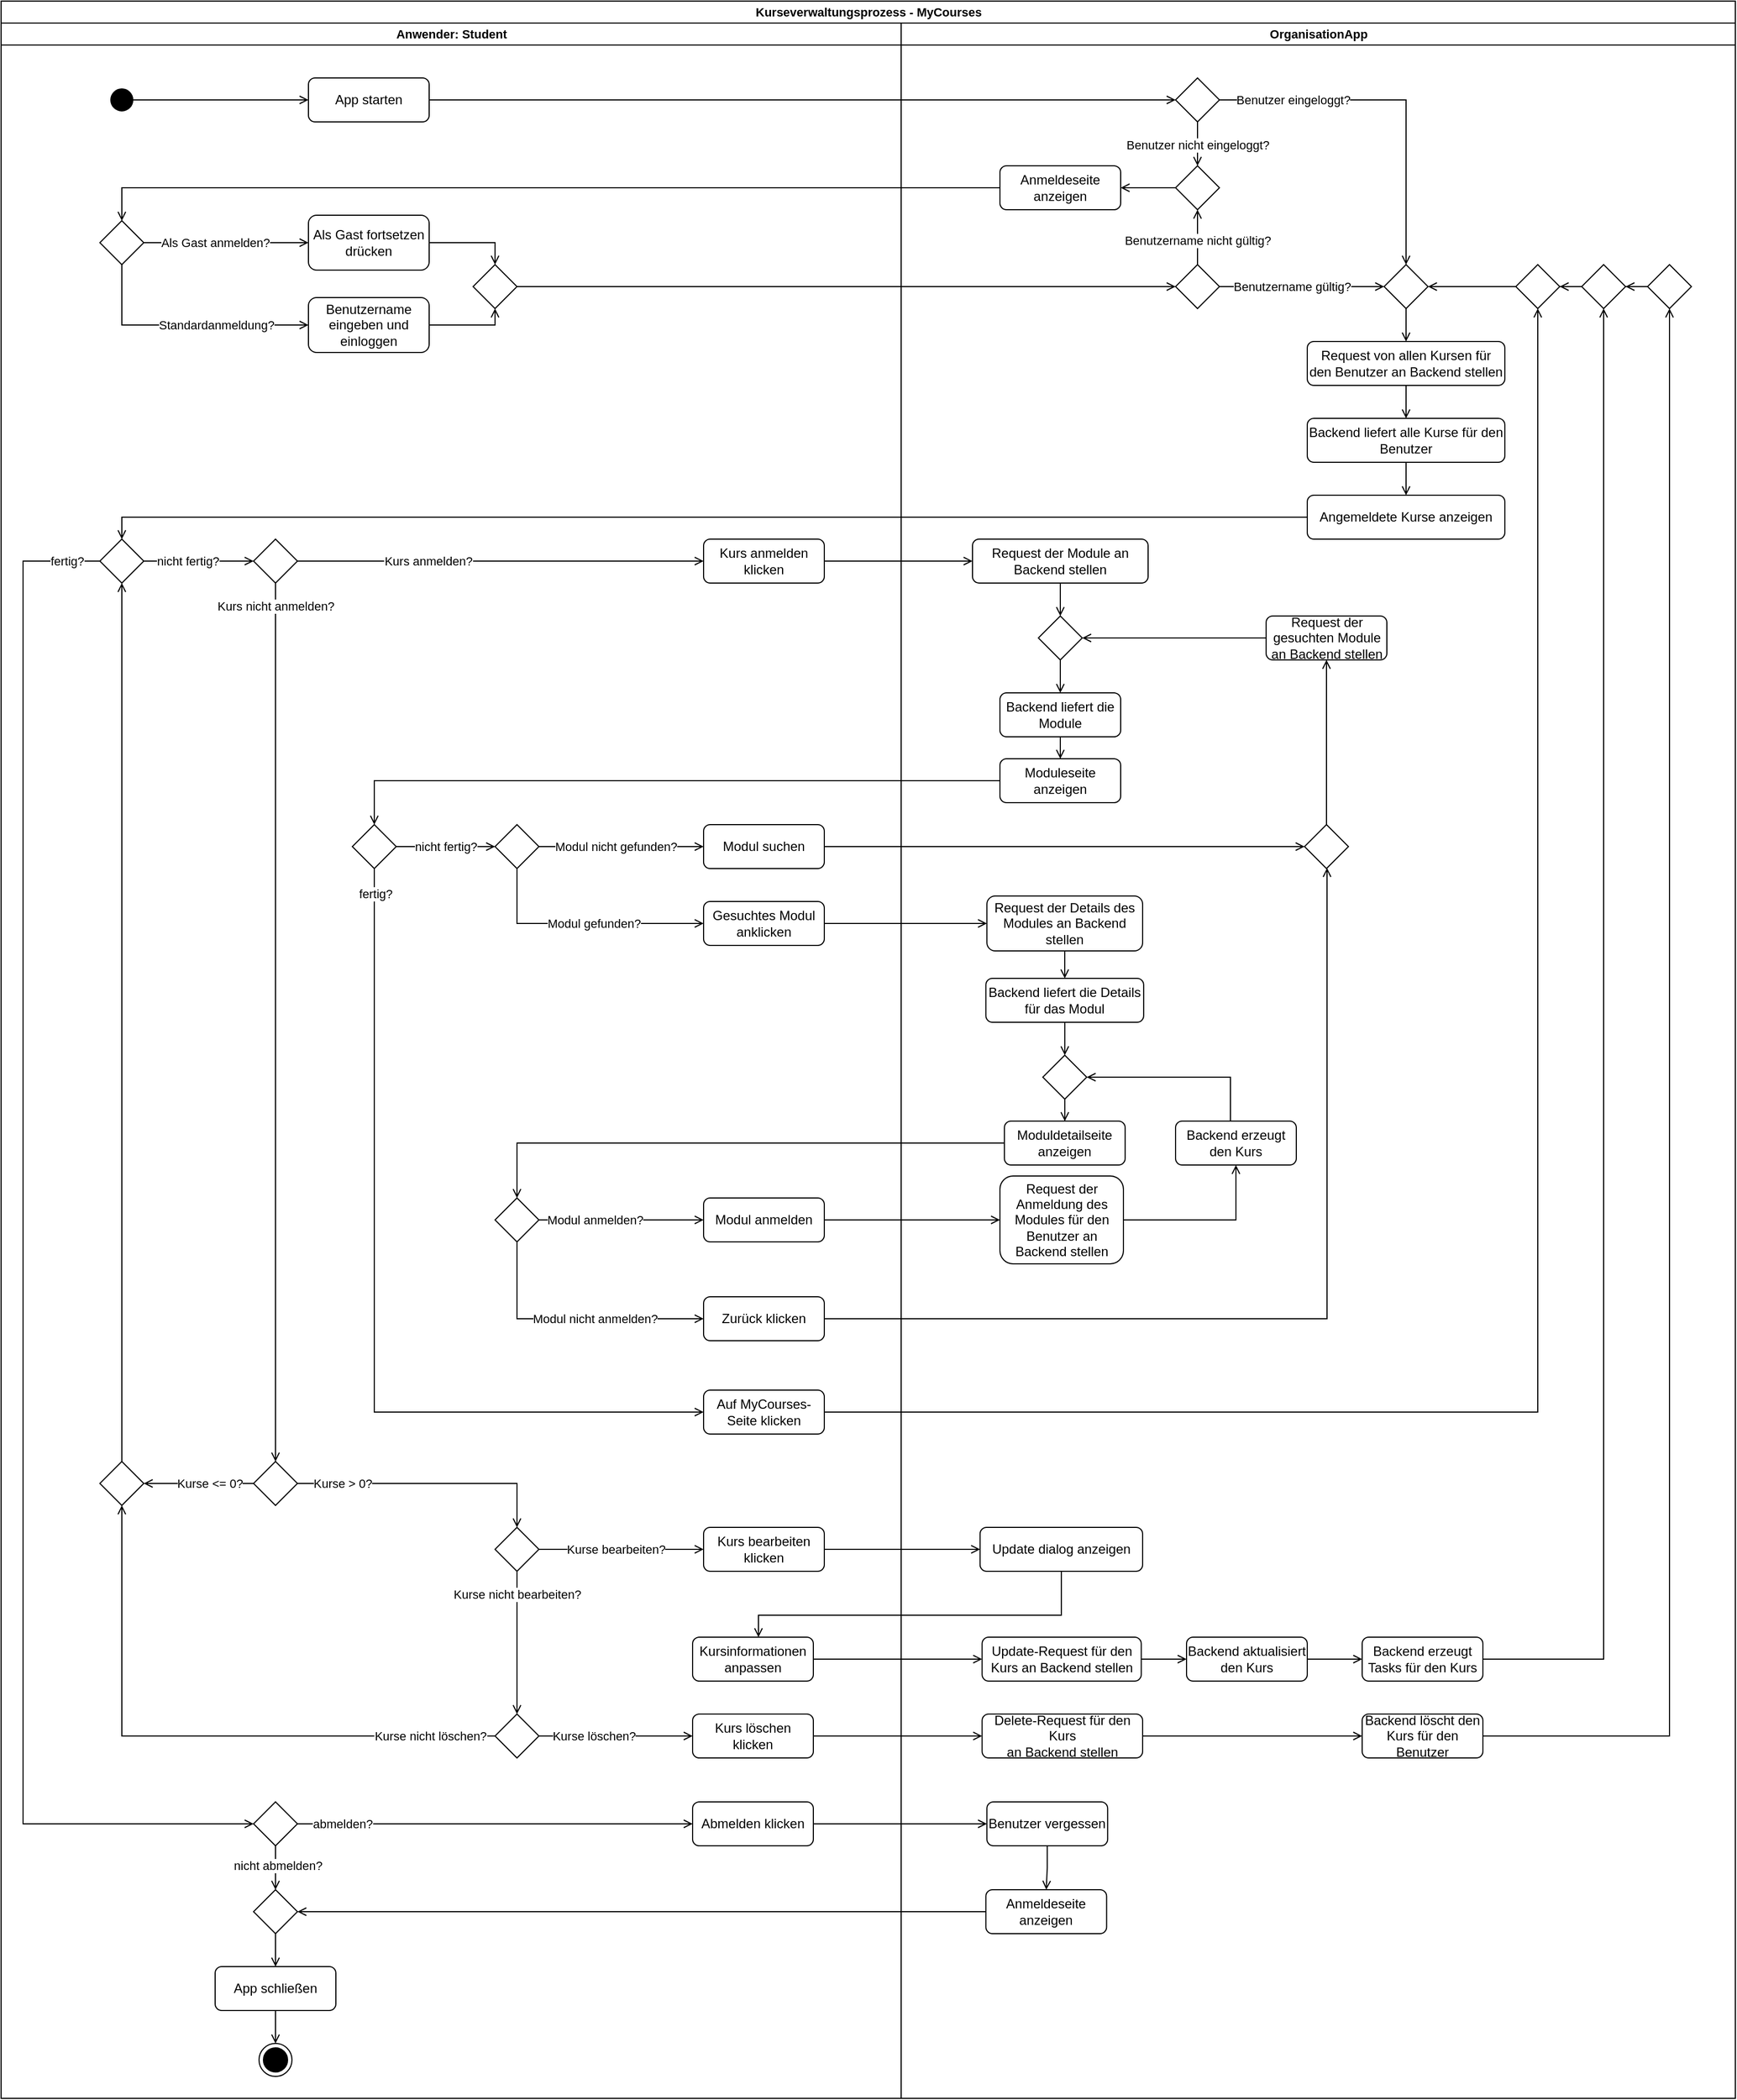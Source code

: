 <mxfile version="22.1.16" type="device">
  <diagram id="prtHgNgQTEPvFCAcTncT" name="Page-1">
    <mxGraphModel dx="1562" dy="909" grid="1" gridSize="10" guides="1" tooltips="1" connect="1" arrows="1" fold="1" page="1" pageScale="1" pageWidth="1654" pageHeight="2336" math="0" shadow="0">
      <root>
        <mxCell id="0" />
        <mxCell id="1" parent="0" />
        <mxCell id="r15vyIwHmRAf6tkdbMvE-11" value="Kurseverwaltungsprozess - MyCourses" style="swimlane;childLayout=stackLayout;resizeParent=1;resizeParentMax=0;startSize=20;html=1;fontFamily=Helvetica;fontSize=11;fontColor=default;" parent="1" vertex="1">
          <mxGeometry x="20" y="20" width="1580" height="1910" as="geometry" />
        </mxCell>
        <mxCell id="0JrusJnMJfVBX46V95SI-39" style="edgeStyle=orthogonalEdgeStyle;rounded=0;orthogonalLoop=1;jettySize=auto;html=1;endArrow=open;endFill=0;" parent="r15vyIwHmRAf6tkdbMvE-11" source="0JrusJnMJfVBX46V95SI-16" target="0JrusJnMJfVBX46V95SI-38" edge="1">
          <mxGeometry relative="1" as="geometry">
            <Array as="points">
              <mxPoint x="820" y="260" />
              <mxPoint x="820" y="260" />
            </Array>
          </mxGeometry>
        </mxCell>
        <mxCell id="0JrusJnMJfVBX46V95SI-12" style="edgeStyle=orthogonalEdgeStyle;rounded=0;orthogonalLoop=1;jettySize=auto;html=1;endArrow=open;endFill=0;" parent="r15vyIwHmRAf6tkdbMvE-11" source="r15vyIwHmRAf6tkdbMvE-31" target="0JrusJnMJfVBX46V95SI-8" edge="1">
          <mxGeometry relative="1" as="geometry" />
        </mxCell>
        <mxCell id="lxgantifRZ7oLD4zVD7n-120" style="edgeStyle=orthogonalEdgeStyle;shape=connector;rounded=0;orthogonalLoop=1;jettySize=auto;html=1;labelBackgroundColor=default;strokeColor=default;align=center;verticalAlign=middle;fontFamily=Helvetica;fontSize=11;fontColor=default;endArrow=open;endFill=0;" parent="r15vyIwHmRAf6tkdbMvE-11" source="0JrusJnMJfVBX46V95SI-94" target="lxgantifRZ7oLD4zVD7n-123" edge="1">
          <mxGeometry relative="1" as="geometry">
            <Array as="points">
              <mxPoint x="640" y="510" />
              <mxPoint x="640" y="510" />
            </Array>
          </mxGeometry>
        </mxCell>
        <mxCell id="lxgantifRZ7oLD4zVD7n-125" style="edgeStyle=orthogonalEdgeStyle;shape=connector;rounded=0;orthogonalLoop=1;jettySize=auto;html=1;labelBackgroundColor=default;strokeColor=default;align=center;verticalAlign=middle;fontFamily=Helvetica;fontSize=11;fontColor=default;endArrow=open;endFill=0;" parent="r15vyIwHmRAf6tkdbMvE-11" source="lxgantifRZ7oLD4zVD7n-119" target="lxgantifRZ7oLD4zVD7n-166" edge="1">
          <mxGeometry relative="1" as="geometry">
            <Array as="points">
              <mxPoint x="340" y="710" />
            </Array>
          </mxGeometry>
        </mxCell>
        <mxCell id="lxgantifRZ7oLD4zVD7n-143" style="edgeStyle=orthogonalEdgeStyle;shape=connector;rounded=0;orthogonalLoop=1;jettySize=auto;html=1;labelBackgroundColor=default;strokeColor=default;align=center;verticalAlign=middle;fontFamily=Helvetica;fontSize=11;fontColor=default;endArrow=open;endFill=0;" parent="r15vyIwHmRAf6tkdbMvE-11" source="lxgantifRZ7oLD4zVD7n-128" target="lxgantifRZ7oLD4zVD7n-141" edge="1">
          <mxGeometry relative="1" as="geometry" />
        </mxCell>
        <mxCell id="lxgantifRZ7oLD4zVD7n-179" style="edgeStyle=orthogonalEdgeStyle;shape=connector;rounded=0;orthogonalLoop=1;jettySize=auto;html=1;labelBackgroundColor=default;strokeColor=default;align=center;verticalAlign=middle;fontFamily=Helvetica;fontSize=11;fontColor=default;endArrow=open;endFill=0;" parent="r15vyIwHmRAf6tkdbMvE-11" source="lxgantifRZ7oLD4zVD7n-129" target="lxgantifRZ7oLD4zVD7n-178" edge="1">
          <mxGeometry relative="1" as="geometry" />
        </mxCell>
        <mxCell id="lxgantifRZ7oLD4zVD7n-165" style="edgeStyle=orthogonalEdgeStyle;shape=connector;rounded=0;orthogonalLoop=1;jettySize=auto;html=1;labelBackgroundColor=default;strokeColor=default;align=center;verticalAlign=middle;fontFamily=Helvetica;fontSize=11;fontColor=default;endArrow=open;endFill=0;" parent="r15vyIwHmRAf6tkdbMvE-11" source="lxgantifRZ7oLD4zVD7n-161" target="lxgantifRZ7oLD4zVD7n-169" edge="1">
          <mxGeometry relative="1" as="geometry">
            <mxPoint x="530.0" y="1250" as="sourcePoint" />
            <mxPoint x="1105" y="1070.0" as="targetPoint" />
            <Array as="points">
              <mxPoint x="1208" y="1200" />
            </Array>
          </mxGeometry>
        </mxCell>
        <mxCell id="r15vyIwHmRAf6tkdbMvE-21" style="edgeStyle=orthogonalEdgeStyle;shape=connector;rounded=0;orthogonalLoop=1;jettySize=auto;html=1;labelBackgroundColor=default;strokeColor=default;align=center;verticalAlign=middle;fontFamily=Helvetica;fontSize=11;fontColor=default;endArrow=open;endFill=0;" parent="r15vyIwHmRAf6tkdbMvE-11" source="r15vyIwHmRAf6tkdbMvE-18" target="r15vyIwHmRAf6tkdbMvE-20" edge="1">
          <mxGeometry relative="1" as="geometry" />
        </mxCell>
        <mxCell id="lxgantifRZ7oLD4zVD7n-191" style="edgeStyle=orthogonalEdgeStyle;shape=connector;rounded=0;orthogonalLoop=1;jettySize=auto;html=1;labelBackgroundColor=default;strokeColor=default;align=center;verticalAlign=middle;fontFamily=Helvetica;fontSize=11;fontColor=default;endArrow=open;endFill=0;" parent="r15vyIwHmRAf6tkdbMvE-11" source="lxgantifRZ7oLD4zVD7n-186" target="lxgantifRZ7oLD4zVD7n-188" edge="1">
          <mxGeometry relative="1" as="geometry">
            <mxPoint x="1390" y="490" as="targetPoint" />
          </mxGeometry>
        </mxCell>
        <mxCell id="lxgantifRZ7oLD4zVD7n-156" style="edgeStyle=orthogonalEdgeStyle;shape=connector;rounded=0;orthogonalLoop=1;jettySize=auto;html=1;labelBackgroundColor=default;strokeColor=default;align=center;verticalAlign=middle;fontFamily=Helvetica;fontSize=11;fontColor=default;endArrow=open;endFill=0;" parent="r15vyIwHmRAf6tkdbMvE-11" source="0JrusJnMJfVBX46V95SI-2" target="0JrusJnMJfVBX46V95SI-110" edge="1">
          <mxGeometry relative="1" as="geometry">
            <mxPoint x="967.474" y="530.026" as="targetPoint" />
            <Array as="points">
              <mxPoint x="110" y="470" />
            </Array>
          </mxGeometry>
        </mxCell>
        <mxCell id="lxgantifRZ7oLD4zVD7n-139" style="edgeStyle=orthogonalEdgeStyle;shape=connector;rounded=0;orthogonalLoop=1;jettySize=auto;html=1;labelBackgroundColor=default;strokeColor=default;align=center;verticalAlign=middle;fontFamily=Helvetica;fontSize=11;fontColor=default;endArrow=open;endFill=0;" parent="r15vyIwHmRAf6tkdbMvE-11" source="lxgantifRZ7oLD4zVD7n-121" target="lxgantifRZ7oLD4zVD7n-169" edge="1">
          <mxGeometry relative="1" as="geometry">
            <Array as="points">
              <mxPoint x="900" y="770" />
              <mxPoint x="900" y="770" />
            </Array>
          </mxGeometry>
        </mxCell>
        <mxCell id="lxgantifRZ7oLD4zVD7n-177" style="edgeStyle=orthogonalEdgeStyle;shape=connector;rounded=0;orthogonalLoop=1;jettySize=auto;html=1;labelBackgroundColor=default;strokeColor=default;align=center;verticalAlign=middle;fontFamily=Helvetica;fontSize=11;fontColor=default;endArrow=open;endFill=0;" parent="r15vyIwHmRAf6tkdbMvE-11" source="lxgantifRZ7oLD4zVD7n-122" target="lxgantifRZ7oLD4zVD7n-171" edge="1">
          <mxGeometry relative="1" as="geometry" />
        </mxCell>
        <mxCell id="r15vyIwHmRAf6tkdbMvE-12" value="Anwender: Student" style="swimlane;startSize=20;html=1;fontFamily=Helvetica;fontSize=11;fontColor=default;" parent="r15vyIwHmRAf6tkdbMvE-11" vertex="1">
          <mxGeometry y="20" width="820" height="1890" as="geometry" />
        </mxCell>
        <mxCell id="0JrusJnMJfVBX46V95SI-94" value="Kurs anmelden klicken" style="rounded=1;whiteSpace=wrap;html=1;" parent="r15vyIwHmRAf6tkdbMvE-12" vertex="1">
          <mxGeometry x="640" y="470" width="110" height="40" as="geometry" />
        </mxCell>
        <mxCell id="lxgantifRZ7oLD4zVD7n-192" style="edgeStyle=orthogonalEdgeStyle;shape=connector;rounded=0;orthogonalLoop=1;jettySize=auto;html=1;labelBackgroundColor=default;strokeColor=default;align=center;verticalAlign=middle;fontFamily=Helvetica;fontSize=11;fontColor=default;endArrow=open;endFill=0;" parent="r15vyIwHmRAf6tkdbMvE-12" source="0JrusJnMJfVBX46V95SI-5" target="0JrusJnMJfVBX46V95SI-16" edge="1">
          <mxGeometry relative="1" as="geometry">
            <Array as="points">
              <mxPoint x="450" y="275" />
            </Array>
          </mxGeometry>
        </mxCell>
        <mxCell id="0JrusJnMJfVBX46V95SI-5" value="Benutzername eingeben und einloggen" style="rounded=1;whiteSpace=wrap;html=1;" parent="r15vyIwHmRAf6tkdbMvE-12" vertex="1">
          <mxGeometry x="280" y="250" width="110" height="50" as="geometry" />
        </mxCell>
        <mxCell id="0JrusJnMJfVBX46V95SI-9" value="Als Gast fortsetzen drücken" style="rounded=1;whiteSpace=wrap;html=1;" parent="r15vyIwHmRAf6tkdbMvE-12" vertex="1">
          <mxGeometry x="280" y="175" width="110" height="50" as="geometry" />
        </mxCell>
        <mxCell id="0JrusJnMJfVBX46V95SI-16" value="" style="rhombus;whiteSpace=wrap;html=1;" parent="r15vyIwHmRAf6tkdbMvE-12" vertex="1">
          <mxGeometry x="430" y="220" width="40" height="40" as="geometry" />
        </mxCell>
        <mxCell id="0JrusJnMJfVBX46V95SI-18" style="edgeStyle=orthogonalEdgeStyle;rounded=0;orthogonalLoop=1;jettySize=auto;html=1;endArrow=open;endFill=0;" parent="r15vyIwHmRAf6tkdbMvE-12" source="0JrusJnMJfVBX46V95SI-9" target="0JrusJnMJfVBX46V95SI-16" edge="1">
          <mxGeometry relative="1" as="geometry">
            <Array as="points">
              <mxPoint x="450" y="200" />
            </Array>
          </mxGeometry>
        </mxCell>
        <mxCell id="0JrusJnMJfVBX46V95SI-8" value="" style="rhombus;whiteSpace=wrap;html=1;" parent="r15vyIwHmRAf6tkdbMvE-12" vertex="1">
          <mxGeometry x="90" y="180" width="40" height="40" as="geometry" />
        </mxCell>
        <mxCell id="0JrusJnMJfVBX46V95SI-10" style="edgeStyle=orthogonalEdgeStyle;rounded=0;orthogonalLoop=1;jettySize=auto;html=1;endArrow=open;endFill=0;" parent="r15vyIwHmRAf6tkdbMvE-12" source="0JrusJnMJfVBX46V95SI-8" target="0JrusJnMJfVBX46V95SI-5" edge="1">
          <mxGeometry relative="1" as="geometry">
            <Array as="points">
              <mxPoint x="110" y="275" />
            </Array>
          </mxGeometry>
        </mxCell>
        <mxCell id="0JrusJnMJfVBX46V95SI-13" value="Standardanmeldung?" style="edgeLabel;html=1;align=center;verticalAlign=middle;resizable=0;points=[];" parent="0JrusJnMJfVBX46V95SI-10" vertex="1" connectable="0">
          <mxGeometry x="-0.062" relative="1" as="geometry">
            <mxPoint x="35" as="offset" />
          </mxGeometry>
        </mxCell>
        <mxCell id="0JrusJnMJfVBX46V95SI-11" style="edgeStyle=orthogonalEdgeStyle;rounded=0;orthogonalLoop=1;jettySize=auto;html=1;endArrow=open;endFill=0;" parent="r15vyIwHmRAf6tkdbMvE-12" source="0JrusJnMJfVBX46V95SI-8" target="0JrusJnMJfVBX46V95SI-9" edge="1">
          <mxGeometry relative="1" as="geometry">
            <Array as="points">
              <mxPoint x="185" y="200" />
            </Array>
          </mxGeometry>
        </mxCell>
        <mxCell id="0JrusJnMJfVBX46V95SI-15" value="Als Gast anmelden?" style="edgeLabel;html=1;align=center;verticalAlign=middle;resizable=0;points=[];" parent="0JrusJnMJfVBX46V95SI-11" vertex="1" connectable="0">
          <mxGeometry x="-0.052" relative="1" as="geometry">
            <mxPoint x="-6" as="offset" />
          </mxGeometry>
        </mxCell>
        <mxCell id="0JrusJnMJfVBX46V95SI-99" style="edgeStyle=orthogonalEdgeStyle;rounded=0;orthogonalLoop=1;jettySize=auto;html=1;endArrow=open;endFill=0;" parent="r15vyIwHmRAf6tkdbMvE-12" source="0JrusJnMJfVBX46V95SI-98" target="0JrusJnMJfVBX46V95SI-94" edge="1">
          <mxGeometry relative="1" as="geometry" />
        </mxCell>
        <mxCell id="lxgantifRZ7oLD4zVD7n-19" value="Kurs anmelden?" style="edgeLabel;html=1;align=center;verticalAlign=middle;resizable=0;points=[];fontSize=11;fontFamily=Helvetica;fontColor=default;" parent="0JrusJnMJfVBX46V95SI-99" vertex="1" connectable="0">
          <mxGeometry x="-0.483" relative="1" as="geometry">
            <mxPoint x="23" as="offset" />
          </mxGeometry>
        </mxCell>
        <mxCell id="0JrusJnMJfVBX46V95SI-98" value="" style="rhombus;whiteSpace=wrap;html=1;" parent="r15vyIwHmRAf6tkdbMvE-12" vertex="1">
          <mxGeometry x="230" y="470" width="40" height="40" as="geometry" />
        </mxCell>
        <mxCell id="lxgantifRZ7oLD4zVD7n-4" style="edgeStyle=orthogonalEdgeStyle;rounded=0;orthogonalLoop=1;jettySize=auto;html=1;endArrow=open;endFill=0;" parent="r15vyIwHmRAf6tkdbMvE-12" source="0JrusJnMJfVBX46V95SI-110" target="0JrusJnMJfVBX46V95SI-98" edge="1">
          <mxGeometry relative="1" as="geometry">
            <Array as="points">
              <mxPoint x="160" y="490" />
              <mxPoint x="160" y="490" />
            </Array>
          </mxGeometry>
        </mxCell>
        <mxCell id="lxgantifRZ7oLD4zVD7n-5" value="nicht fertig?" style="edgeLabel;html=1;align=center;verticalAlign=middle;resizable=0;points=[];" parent="lxgantifRZ7oLD4zVD7n-4" vertex="1" connectable="0">
          <mxGeometry x="-0.002" y="1" relative="1" as="geometry">
            <mxPoint x="-10" y="1" as="offset" />
          </mxGeometry>
        </mxCell>
        <mxCell id="0JrusJnMJfVBX46V95SI-110" value="" style="rhombus;whiteSpace=wrap;html=1;" parent="r15vyIwHmRAf6tkdbMvE-12" vertex="1">
          <mxGeometry x="90" y="470" width="40" height="40" as="geometry" />
        </mxCell>
        <mxCell id="lxgantifRZ7oLD4zVD7n-187" style="edgeStyle=orthogonalEdgeStyle;shape=connector;rounded=0;orthogonalLoop=1;jettySize=auto;html=1;labelBackgroundColor=default;strokeColor=default;align=center;verticalAlign=middle;fontFamily=Helvetica;fontSize=11;fontColor=default;endArrow=open;endFill=0;" parent="r15vyIwHmRAf6tkdbMvE-12" source="lxgantifRZ7oLD4zVD7n-166" target="lxgantifRZ7oLD4zVD7n-186" edge="1">
          <mxGeometry relative="1" as="geometry">
            <Array as="points">
              <mxPoint x="340" y="1265" />
            </Array>
          </mxGeometry>
        </mxCell>
        <mxCell id="lxgantifRZ7oLD4zVD7n-194" value="fertig?" style="edgeLabel;html=1;align=center;verticalAlign=middle;resizable=0;points=[];fontSize=11;fontFamily=Helvetica;fontColor=default;" parent="lxgantifRZ7oLD4zVD7n-187" vertex="1" connectable="0">
          <mxGeometry x="-0.942" y="1" relative="1" as="geometry">
            <mxPoint as="offset" />
          </mxGeometry>
        </mxCell>
        <mxCell id="lxgantifRZ7oLD4zVD7n-166" value="" style="rhombus;whiteSpace=wrap;html=1;" parent="r15vyIwHmRAf6tkdbMvE-12" vertex="1">
          <mxGeometry x="320" y="730" width="40" height="40" as="geometry" />
        </mxCell>
        <mxCell id="lxgantifRZ7oLD4zVD7n-128" value="Gesuchtes Modul anklicken" style="rounded=1;whiteSpace=wrap;html=1;" parent="r15vyIwHmRAf6tkdbMvE-12" vertex="1">
          <mxGeometry x="640" y="800" width="110" height="40" as="geometry" />
        </mxCell>
        <mxCell id="lxgantifRZ7oLD4zVD7n-129" value="Modul anmelden" style="rounded=1;whiteSpace=wrap;html=1;" parent="r15vyIwHmRAf6tkdbMvE-12" vertex="1">
          <mxGeometry x="640" y="1070" width="110" height="40" as="geometry" />
        </mxCell>
        <mxCell id="lxgantifRZ7oLD4zVD7n-161" value="Zurück klicken" style="rounded=1;whiteSpace=wrap;html=1;" parent="r15vyIwHmRAf6tkdbMvE-12" vertex="1">
          <mxGeometry x="640" y="1160" width="110" height="40" as="geometry" />
        </mxCell>
        <mxCell id="lxgantifRZ7oLD4zVD7n-186" value="Auf MyCourses-Seite klicken" style="rounded=1;whiteSpace=wrap;html=1;" parent="r15vyIwHmRAf6tkdbMvE-12" vertex="1">
          <mxGeometry x="640" y="1245" width="110" height="40" as="geometry" />
        </mxCell>
        <mxCell id="r15vyIwHmRAf6tkdbMvE-15" value="" style="ellipse;whiteSpace=wrap;html=1;fillColor=#000000;" parent="r15vyIwHmRAf6tkdbMvE-12" vertex="1">
          <mxGeometry x="100" y="60" width="20" height="20" as="geometry" />
        </mxCell>
        <mxCell id="r15vyIwHmRAf6tkdbMvE-18" value="App starten" style="rounded=1;whiteSpace=wrap;html=1;" parent="r15vyIwHmRAf6tkdbMvE-12" vertex="1">
          <mxGeometry x="280" y="50" width="110" height="40" as="geometry" />
        </mxCell>
        <mxCell id="r15vyIwHmRAf6tkdbMvE-17" style="edgeStyle=orthogonalEdgeStyle;shape=connector;rounded=0;orthogonalLoop=1;jettySize=auto;html=1;labelBackgroundColor=default;strokeColor=default;align=center;verticalAlign=middle;fontFamily=Helvetica;fontSize=11;fontColor=default;endArrow=open;endFill=0;" parent="r15vyIwHmRAf6tkdbMvE-12" source="r15vyIwHmRAf6tkdbMvE-15" target="r15vyIwHmRAf6tkdbMvE-18" edge="1">
          <mxGeometry relative="1" as="geometry">
            <mxPoint x="470" y="50" as="targetPoint" />
          </mxGeometry>
        </mxCell>
        <mxCell id="lxgantifRZ7oLD4zVD7n-134" value="" style="rhombus;whiteSpace=wrap;html=1;" parent="r15vyIwHmRAf6tkdbMvE-12" vertex="1">
          <mxGeometry x="450" y="730" width="40" height="40" as="geometry" />
        </mxCell>
        <mxCell id="lxgantifRZ7oLD4zVD7n-137" style="edgeStyle=orthogonalEdgeStyle;shape=connector;rounded=0;orthogonalLoop=1;jettySize=auto;html=1;labelBackgroundColor=default;strokeColor=default;align=center;verticalAlign=middle;fontFamily=Helvetica;fontSize=11;fontColor=default;endArrow=open;endFill=0;" parent="r15vyIwHmRAf6tkdbMvE-12" source="lxgantifRZ7oLD4zVD7n-134" target="lxgantifRZ7oLD4zVD7n-128" edge="1">
          <mxGeometry relative="1" as="geometry">
            <Array as="points">
              <mxPoint x="470" y="820" />
            </Array>
          </mxGeometry>
        </mxCell>
        <mxCell id="lxgantifRZ7oLD4zVD7n-138" value="Modul gefunden?" style="edgeLabel;html=1;align=center;verticalAlign=middle;resizable=0;points=[];fontSize=11;fontFamily=Helvetica;fontColor=default;" parent="lxgantifRZ7oLD4zVD7n-137" vertex="1" connectable="0">
          <mxGeometry x="-0.356" y="1" relative="1" as="geometry">
            <mxPoint x="49" y="1" as="offset" />
          </mxGeometry>
        </mxCell>
        <mxCell id="lxgantifRZ7oLD4zVD7n-167" style="edgeStyle=orthogonalEdgeStyle;shape=connector;rounded=0;orthogonalLoop=1;jettySize=auto;html=1;labelBackgroundColor=default;strokeColor=default;align=center;verticalAlign=middle;fontFamily=Helvetica;fontSize=11;fontColor=default;endArrow=open;endFill=0;" parent="r15vyIwHmRAf6tkdbMvE-12" source="lxgantifRZ7oLD4zVD7n-166" target="lxgantifRZ7oLD4zVD7n-134" edge="1">
          <mxGeometry relative="1" as="geometry" />
        </mxCell>
        <mxCell id="lxgantifRZ7oLD4zVD7n-168" value="nicht fertig?" style="edgeLabel;html=1;align=center;verticalAlign=middle;resizable=0;points=[];fontSize=11;fontFamily=Helvetica;fontColor=default;" parent="lxgantifRZ7oLD4zVD7n-167" vertex="1" connectable="0">
          <mxGeometry x="-0.292" y="2" relative="1" as="geometry">
            <mxPoint x="13" y="2" as="offset" />
          </mxGeometry>
        </mxCell>
        <mxCell id="lxgantifRZ7oLD4zVD7n-121" value="Modul suchen" style="rounded=1;whiteSpace=wrap;html=1;" parent="r15vyIwHmRAf6tkdbMvE-12" vertex="1">
          <mxGeometry x="640" y="730" width="110" height="40" as="geometry" />
        </mxCell>
        <mxCell id="lxgantifRZ7oLD4zVD7n-135" style="edgeStyle=orthogonalEdgeStyle;shape=connector;rounded=0;orthogonalLoop=1;jettySize=auto;html=1;labelBackgroundColor=default;strokeColor=default;align=center;verticalAlign=middle;fontFamily=Helvetica;fontSize=11;fontColor=default;endArrow=open;endFill=0;" parent="r15vyIwHmRAf6tkdbMvE-12" source="lxgantifRZ7oLD4zVD7n-134" target="lxgantifRZ7oLD4zVD7n-121" edge="1">
          <mxGeometry relative="1" as="geometry" />
        </mxCell>
        <mxCell id="lxgantifRZ7oLD4zVD7n-136" value="Modul nicht gefunden?" style="edgeLabel;html=1;align=center;verticalAlign=middle;resizable=0;points=[];fontSize=11;fontFamily=Helvetica;fontColor=default;" parent="lxgantifRZ7oLD4zVD7n-135" vertex="1" connectable="0">
          <mxGeometry x="0.251" relative="1" as="geometry">
            <mxPoint x="-24" as="offset" />
          </mxGeometry>
        </mxCell>
        <mxCell id="lxgantifRZ7oLD4zVD7n-171" value="" style="rhombus;whiteSpace=wrap;html=1;" parent="r15vyIwHmRAf6tkdbMvE-12" vertex="1">
          <mxGeometry x="450" y="1070" width="40" height="40" as="geometry" />
        </mxCell>
        <mxCell id="lxgantifRZ7oLD4zVD7n-175" style="edgeStyle=orthogonalEdgeStyle;shape=connector;rounded=0;orthogonalLoop=1;jettySize=auto;html=1;labelBackgroundColor=default;strokeColor=default;align=center;verticalAlign=middle;fontFamily=Helvetica;fontSize=11;fontColor=default;endArrow=open;endFill=0;" parent="r15vyIwHmRAf6tkdbMvE-12" source="lxgantifRZ7oLD4zVD7n-171" target="lxgantifRZ7oLD4zVD7n-161" edge="1">
          <mxGeometry relative="1" as="geometry">
            <Array as="points">
              <mxPoint x="470" y="1180" />
            </Array>
          </mxGeometry>
        </mxCell>
        <mxCell id="lxgantifRZ7oLD4zVD7n-176" value="Modul nicht anmelden?" style="edgeLabel;html=1;align=center;verticalAlign=middle;resizable=0;points=[];fontSize=11;fontFamily=Helvetica;fontColor=default;" parent="lxgantifRZ7oLD4zVD7n-175" vertex="1" connectable="0">
          <mxGeometry x="0.246" y="1" relative="1" as="geometry">
            <mxPoint x="-9" y="1" as="offset" />
          </mxGeometry>
        </mxCell>
        <mxCell id="lxgantifRZ7oLD4zVD7n-172" style="edgeStyle=orthogonalEdgeStyle;shape=connector;rounded=0;orthogonalLoop=1;jettySize=auto;html=1;labelBackgroundColor=default;strokeColor=default;align=center;verticalAlign=middle;fontFamily=Helvetica;fontSize=11;fontColor=default;endArrow=open;endFill=0;" parent="r15vyIwHmRAf6tkdbMvE-12" source="lxgantifRZ7oLD4zVD7n-171" target="lxgantifRZ7oLD4zVD7n-129" edge="1">
          <mxGeometry relative="1" as="geometry">
            <Array as="points">
              <mxPoint x="560" y="1090" />
              <mxPoint x="560" y="1090" />
            </Array>
          </mxGeometry>
        </mxCell>
        <mxCell id="lxgantifRZ7oLD4zVD7n-174" value="Modul anmelden?" style="edgeLabel;html=1;align=center;verticalAlign=middle;resizable=0;points=[];fontSize=11;fontFamily=Helvetica;fontColor=default;" parent="lxgantifRZ7oLD4zVD7n-172" vertex="1" connectable="0">
          <mxGeometry x="-0.392" y="-1" relative="1" as="geometry">
            <mxPoint x="5" y="-1" as="offset" />
          </mxGeometry>
        </mxCell>
        <mxCell id="0JrusJnMJfVBX46V95SI-103" value="" style="rhombus;whiteSpace=wrap;html=1;" parent="r15vyIwHmRAf6tkdbMvE-12" vertex="1">
          <mxGeometry x="230" y="1310" width="40" height="40" as="geometry" />
        </mxCell>
        <mxCell id="0JrusJnMJfVBX46V95SI-105" style="edgeStyle=orthogonalEdgeStyle;rounded=0;orthogonalLoop=1;jettySize=auto;html=1;endArrow=open;endFill=0;" parent="r15vyIwHmRAf6tkdbMvE-12" source="0JrusJnMJfVBX46V95SI-98" target="0JrusJnMJfVBX46V95SI-103" edge="1">
          <mxGeometry relative="1" as="geometry" />
        </mxCell>
        <mxCell id="lxgantifRZ7oLD4zVD7n-20" value="Kurs nicht anmelden?" style="edgeLabel;html=1;align=center;verticalAlign=middle;resizable=0;points=[];fontSize=11;fontFamily=Helvetica;fontColor=default;" parent="0JrusJnMJfVBX46V95SI-105" vertex="1" connectable="0">
          <mxGeometry x="-0.426" y="1" relative="1" as="geometry">
            <mxPoint x="-1" y="-209" as="offset" />
          </mxGeometry>
        </mxCell>
        <mxCell id="0JrusJnMJfVBX46V95SI-104" style="edgeStyle=orthogonalEdgeStyle;rounded=0;orthogonalLoop=1;jettySize=auto;html=1;endArrow=open;endFill=0;" parent="r15vyIwHmRAf6tkdbMvE-12" source="0JrusJnMJfVBX46V95SI-103" target="9yEBIaTDI_OO8jjVmmGz-5" edge="1">
          <mxGeometry relative="1" as="geometry">
            <Array as="points">
              <mxPoint x="110" y="1330" />
            </Array>
            <mxPoint x="150" y="1070" as="targetPoint" />
          </mxGeometry>
        </mxCell>
        <mxCell id="lxgantifRZ7oLD4zVD7n-22" value="Kurse &amp;lt;= 0?" style="edgeLabel;html=1;align=center;verticalAlign=middle;resizable=0;points=[];fontSize=11;fontFamily=Helvetica;fontColor=default;" parent="0JrusJnMJfVBX46V95SI-104" vertex="1" connectable="0">
          <mxGeometry x="-0.189" y="1" relative="1" as="geometry">
            <mxPoint y="-1" as="offset" />
          </mxGeometry>
        </mxCell>
        <mxCell id="0JrusJnMJfVBX46V95SI-96" value="Kurs bearbeiten klicken" style="rounded=1;whiteSpace=wrap;html=1;" parent="r15vyIwHmRAf6tkdbMvE-12" vertex="1">
          <mxGeometry x="640" y="1370" width="110" height="40" as="geometry" />
        </mxCell>
        <mxCell id="0JrusJnMJfVBX46V95SI-97" value="Kurs löschen klicken" style="rounded=1;whiteSpace=wrap;html=1;" parent="r15vyIwHmRAf6tkdbMvE-12" vertex="1">
          <mxGeometry x="630" y="1540" width="110" height="40" as="geometry" />
        </mxCell>
        <mxCell id="0JrusJnMJfVBX46V95SI-101" style="edgeStyle=orthogonalEdgeStyle;rounded=0;orthogonalLoop=1;jettySize=auto;html=1;endArrow=open;endFill=0;" parent="r15vyIwHmRAf6tkdbMvE-12" source="0JrusJnMJfVBX46V95SI-100" target="0JrusJnMJfVBX46V95SI-97" edge="1">
          <mxGeometry relative="1" as="geometry" />
        </mxCell>
        <mxCell id="9yEBIaTDI_OO8jjVmmGz-4" value="Kurse löschen?" style="edgeLabel;html=1;align=center;verticalAlign=middle;resizable=0;points=[];" parent="0JrusJnMJfVBX46V95SI-101" vertex="1" connectable="0">
          <mxGeometry x="-0.171" y="1" relative="1" as="geometry">
            <mxPoint x="-8" y="1" as="offset" />
          </mxGeometry>
        </mxCell>
        <mxCell id="9yEBIaTDI_OO8jjVmmGz-7" style="edgeStyle=orthogonalEdgeStyle;shape=connector;rounded=0;orthogonalLoop=1;jettySize=auto;html=1;labelBackgroundColor=default;strokeColor=default;align=center;verticalAlign=middle;fontFamily=Helvetica;fontSize=11;fontColor=default;endArrow=open;endFill=0;" parent="r15vyIwHmRAf6tkdbMvE-12" source="0JrusJnMJfVBX46V95SI-100" target="9yEBIaTDI_OO8jjVmmGz-5" edge="1">
          <mxGeometry relative="1" as="geometry" />
        </mxCell>
        <mxCell id="9yEBIaTDI_OO8jjVmmGz-9" value="Kurse nicht löschen?" style="edgeLabel;html=1;align=center;verticalAlign=middle;resizable=0;points=[];fontSize=11;fontFamily=Helvetica;fontColor=default;" parent="9yEBIaTDI_OO8jjVmmGz-7" vertex="1" connectable="0">
          <mxGeometry x="-0.474" relative="1" as="geometry">
            <mxPoint x="85" as="offset" />
          </mxGeometry>
        </mxCell>
        <mxCell id="0JrusJnMJfVBX46V95SI-100" value="" style="rhombus;whiteSpace=wrap;html=1;" parent="r15vyIwHmRAf6tkdbMvE-12" vertex="1">
          <mxGeometry x="450" y="1540" width="40" height="40" as="geometry" />
        </mxCell>
        <mxCell id="0JrusJnMJfVBX46V95SI-107" style="edgeStyle=orthogonalEdgeStyle;rounded=0;orthogonalLoop=1;jettySize=auto;html=1;endArrow=open;endFill=0;" parent="r15vyIwHmRAf6tkdbMvE-12" source="0JrusJnMJfVBX46V95SI-102" target="0JrusJnMJfVBX46V95SI-96" edge="1">
          <mxGeometry relative="1" as="geometry" />
        </mxCell>
        <mxCell id="9yEBIaTDI_OO8jjVmmGz-2" value="Kurse bearbeiten?" style="edgeLabel;html=1;align=center;verticalAlign=middle;resizable=0;points=[];" parent="0JrusJnMJfVBX46V95SI-107" vertex="1" connectable="0">
          <mxGeometry x="-0.467" relative="1" as="geometry">
            <mxPoint x="30" as="offset" />
          </mxGeometry>
        </mxCell>
        <mxCell id="0JrusJnMJfVBX46V95SI-109" style="edgeStyle=orthogonalEdgeStyle;shape=connector;rounded=0;orthogonalLoop=1;jettySize=auto;html=1;labelBackgroundColor=default;strokeColor=default;align=center;verticalAlign=middle;fontFamily=Helvetica;fontSize=11;fontColor=default;endArrow=open;endFill=0;" parent="r15vyIwHmRAf6tkdbMvE-12" source="0JrusJnMJfVBX46V95SI-102" target="0JrusJnMJfVBX46V95SI-100" edge="1">
          <mxGeometry relative="1" as="geometry" />
        </mxCell>
        <mxCell id="9yEBIaTDI_OO8jjVmmGz-3" value="Kurse nicht bearbeiten?" style="edgeLabel;html=1;align=center;verticalAlign=middle;resizable=0;points=[];" parent="0JrusJnMJfVBX46V95SI-109" vertex="1" connectable="0">
          <mxGeometry x="-0.497" y="-1" relative="1" as="geometry">
            <mxPoint x="1" y="-12" as="offset" />
          </mxGeometry>
        </mxCell>
        <mxCell id="0JrusJnMJfVBX46V95SI-102" value="" style="rhombus;whiteSpace=wrap;html=1;" parent="r15vyIwHmRAf6tkdbMvE-12" vertex="1">
          <mxGeometry x="450" y="1370" width="40" height="40" as="geometry" />
        </mxCell>
        <mxCell id="lxgantifRZ7oLD4zVD7n-11" value="Kursinformationen anpassen" style="rounded=1;whiteSpace=wrap;html=1;" parent="r15vyIwHmRAf6tkdbMvE-12" vertex="1">
          <mxGeometry x="630" y="1470" width="110" height="40" as="geometry" />
        </mxCell>
        <mxCell id="0JrusJnMJfVBX46V95SI-108" style="edgeStyle=orthogonalEdgeStyle;shape=connector;rounded=0;orthogonalLoop=1;jettySize=auto;html=1;labelBackgroundColor=default;strokeColor=default;align=center;verticalAlign=middle;fontFamily=Helvetica;fontSize=11;fontColor=default;endArrow=open;endFill=0;" parent="r15vyIwHmRAf6tkdbMvE-12" source="0JrusJnMJfVBX46V95SI-103" target="0JrusJnMJfVBX46V95SI-102" edge="1">
          <mxGeometry relative="1" as="geometry" />
        </mxCell>
        <mxCell id="lxgantifRZ7oLD4zVD7n-21" value="Kurse &amp;gt; 0?" style="edgeLabel;html=1;align=center;verticalAlign=middle;resizable=0;points=[];fontSize=11;fontFamily=Helvetica;fontColor=default;" parent="0JrusJnMJfVBX46V95SI-108" vertex="1" connectable="0">
          <mxGeometry x="0.011" relative="1" as="geometry">
            <mxPoint x="-81" as="offset" />
          </mxGeometry>
        </mxCell>
        <mxCell id="0JrusJnMJfVBX46V95SI-91" value="" style="rhombus;whiteSpace=wrap;html=1;" parent="r15vyIwHmRAf6tkdbMvE-12" vertex="1">
          <mxGeometry x="230" y="1620" width="40" height="40" as="geometry" />
        </mxCell>
        <mxCell id="0JrusJnMJfVBX46V95SI-112" style="edgeStyle=orthogonalEdgeStyle;shape=connector;rounded=0;orthogonalLoop=1;jettySize=auto;html=1;labelBackgroundColor=default;strokeColor=default;align=center;verticalAlign=middle;fontFamily=Helvetica;fontSize=11;fontColor=default;endArrow=open;endFill=0;" parent="r15vyIwHmRAf6tkdbMvE-12" source="0JrusJnMJfVBX46V95SI-110" target="0JrusJnMJfVBX46V95SI-91" edge="1">
          <mxGeometry relative="1" as="geometry">
            <mxPoint x="100" y="1010" as="targetPoint" />
            <Array as="points">
              <mxPoint x="20" y="490" />
              <mxPoint x="20" y="1640" />
            </Array>
            <mxPoint x="80" y="740.0" as="sourcePoint" />
          </mxGeometry>
        </mxCell>
        <mxCell id="lxgantifRZ7oLD4zVD7n-6" value="fertig?" style="edgeLabel;html=1;align=center;verticalAlign=middle;resizable=0;points=[];" parent="0JrusJnMJfVBX46V95SI-112" vertex="1" connectable="0">
          <mxGeometry x="-0.838" y="-2" relative="1" as="geometry">
            <mxPoint x="42" y="-46" as="offset" />
          </mxGeometry>
        </mxCell>
        <mxCell id="lxgantifRZ7oLD4zVD7n-66" value="Abmelden klicken" style="rounded=1;whiteSpace=wrap;html=1;" parent="r15vyIwHmRAf6tkdbMvE-12" vertex="1">
          <mxGeometry x="630" y="1620" width="110" height="40" as="geometry" />
        </mxCell>
        <mxCell id="lxgantifRZ7oLD4zVD7n-70" style="edgeStyle=orthogonalEdgeStyle;shape=connector;rounded=0;orthogonalLoop=1;jettySize=auto;html=1;exitX=1;exitY=0.5;exitDx=0;exitDy=0;labelBackgroundColor=default;strokeColor=default;align=center;verticalAlign=middle;fontFamily=Helvetica;fontSize=11;fontColor=default;endArrow=open;endFill=0;" parent="r15vyIwHmRAf6tkdbMvE-12" source="0JrusJnMJfVBX46V95SI-91" target="lxgantifRZ7oLD4zVD7n-66" edge="1">
          <mxGeometry relative="1" as="geometry" />
        </mxCell>
        <mxCell id="lxgantifRZ7oLD4zVD7n-71" value="abmelden?" style="edgeLabel;html=1;align=center;verticalAlign=middle;resizable=0;points=[];fontSize=11;fontFamily=Helvetica;fontColor=default;" parent="lxgantifRZ7oLD4zVD7n-70" vertex="1" connectable="0">
          <mxGeometry x="-0.492" relative="1" as="geometry">
            <mxPoint x="-51" as="offset" />
          </mxGeometry>
        </mxCell>
        <mxCell id="lxgantifRZ7oLD4zVD7n-68" value="" style="rhombus;whiteSpace=wrap;html=1;" parent="r15vyIwHmRAf6tkdbMvE-12" vertex="1">
          <mxGeometry x="230" y="1700" width="40" height="40" as="geometry" />
        </mxCell>
        <mxCell id="0JrusJnMJfVBX46V95SI-92" style="edgeStyle=orthogonalEdgeStyle;rounded=0;orthogonalLoop=1;jettySize=auto;html=1;endArrow=open;endFill=0;" parent="r15vyIwHmRAf6tkdbMvE-12" source="0JrusJnMJfVBX46V95SI-91" target="lxgantifRZ7oLD4zVD7n-68" edge="1">
          <mxGeometry relative="1" as="geometry" />
        </mxCell>
        <mxCell id="lxgantifRZ7oLD4zVD7n-23" value="nicht abmelden?" style="edgeLabel;html=1;align=center;verticalAlign=middle;resizable=0;points=[];fontSize=11;fontFamily=Helvetica;fontColor=default;" parent="0JrusJnMJfVBX46V95SI-92" vertex="1" connectable="0">
          <mxGeometry x="-0.124" y="2" relative="1" as="geometry">
            <mxPoint as="offset" />
          </mxGeometry>
        </mxCell>
        <mxCell id="0JrusJnMJfVBX46V95SI-90" value="App schließen" style="rounded=1;whiteSpace=wrap;html=1;" parent="r15vyIwHmRAf6tkdbMvE-12" vertex="1">
          <mxGeometry x="195" y="1770" width="110" height="40" as="geometry" />
        </mxCell>
        <mxCell id="lxgantifRZ7oLD4zVD7n-69" style="edgeStyle=orthogonalEdgeStyle;shape=connector;rounded=0;orthogonalLoop=1;jettySize=auto;html=1;labelBackgroundColor=default;strokeColor=default;align=center;verticalAlign=middle;fontFamily=Helvetica;fontSize=11;fontColor=default;endArrow=open;endFill=0;" parent="r15vyIwHmRAf6tkdbMvE-12" source="lxgantifRZ7oLD4zVD7n-68" target="0JrusJnMJfVBX46V95SI-90" edge="1">
          <mxGeometry relative="1" as="geometry" />
        </mxCell>
        <mxCell id="r15vyIwHmRAf6tkdbMvE-86" value="" style="ellipse;html=1;shape=endState;fillColor=#000000;strokeColor=#000000;fontFamily=Helvetica;fontSize=11;fontColor=default;" parent="r15vyIwHmRAf6tkdbMvE-12" vertex="1">
          <mxGeometry x="235" y="1840" width="30" height="30" as="geometry" />
        </mxCell>
        <mxCell id="r15vyIwHmRAf6tkdbMvE-87" style="edgeStyle=orthogonalEdgeStyle;shape=connector;rounded=0;orthogonalLoop=1;jettySize=auto;html=1;labelBackgroundColor=default;strokeColor=default;align=center;verticalAlign=middle;fontFamily=Helvetica;fontSize=11;fontColor=default;endArrow=open;endFill=0;" parent="r15vyIwHmRAf6tkdbMvE-12" source="0JrusJnMJfVBX46V95SI-90" target="r15vyIwHmRAf6tkdbMvE-86" edge="1">
          <mxGeometry relative="1" as="geometry">
            <mxPoint x="205" y="1970" as="sourcePoint" />
          </mxGeometry>
        </mxCell>
        <mxCell id="9yEBIaTDI_OO8jjVmmGz-6" style="edgeStyle=orthogonalEdgeStyle;rounded=0;orthogonalLoop=1;jettySize=auto;html=1;endArrow=open;endFill=0;" parent="r15vyIwHmRAf6tkdbMvE-12" source="9yEBIaTDI_OO8jjVmmGz-5" target="0JrusJnMJfVBX46V95SI-110" edge="1">
          <mxGeometry relative="1" as="geometry" />
        </mxCell>
        <mxCell id="9yEBIaTDI_OO8jjVmmGz-5" value="" style="rhombus;whiteSpace=wrap;html=1;" parent="r15vyIwHmRAf6tkdbMvE-12" vertex="1">
          <mxGeometry x="90" y="1310" width="40" height="40" as="geometry" />
        </mxCell>
        <mxCell id="r15vyIwHmRAf6tkdbMvE-13" value="OrganisationApp" style="swimlane;startSize=20;html=1;fontFamily=Helvetica;fontSize=11;fontColor=default;" parent="r15vyIwHmRAf6tkdbMvE-11" vertex="1">
          <mxGeometry x="820" y="20" width="760" height="1890" as="geometry" />
        </mxCell>
        <mxCell id="r15vyIwHmRAf6tkdbMvE-33" style="edgeStyle=orthogonalEdgeStyle;shape=connector;rounded=0;orthogonalLoop=1;jettySize=auto;html=1;labelBackgroundColor=default;strokeColor=default;align=center;verticalAlign=middle;fontFamily=Helvetica;fontSize=11;fontColor=default;endArrow=open;endFill=0;" parent="r15vyIwHmRAf6tkdbMvE-13" source="r15vyIwHmRAf6tkdbMvE-20" target="0JrusJnMJfVBX46V95SI-40" edge="1">
          <mxGeometry relative="1" as="geometry">
            <Array as="points">
              <mxPoint x="270" y="120" />
              <mxPoint x="270" y="120" />
            </Array>
          </mxGeometry>
        </mxCell>
        <mxCell id="r15vyIwHmRAf6tkdbMvE-38" value="Benutzer nicht eingeloggt?" style="edgeLabel;html=1;align=center;verticalAlign=middle;resizable=0;points=[];fontSize=11;fontFamily=Helvetica;fontColor=default;" parent="r15vyIwHmRAf6tkdbMvE-33" vertex="1" connectable="0">
          <mxGeometry x="-0.428" y="-3" relative="1" as="geometry">
            <mxPoint x="3" y="9" as="offset" />
          </mxGeometry>
        </mxCell>
        <mxCell id="0JrusJnMJfVBX46V95SI-3" style="edgeStyle=orthogonalEdgeStyle;rounded=0;orthogonalLoop=1;jettySize=auto;html=1;endArrow=open;endFill=0;" parent="r15vyIwHmRAf6tkdbMvE-13" source="r15vyIwHmRAf6tkdbMvE-20" target="0JrusJnMJfVBX46V95SI-46" edge="1">
          <mxGeometry relative="1" as="geometry" />
        </mxCell>
        <mxCell id="0JrusJnMJfVBX46V95SI-4" value="Benutzer eingeloggt?" style="edgeLabel;html=1;align=center;verticalAlign=middle;resizable=0;points=[];" parent="0JrusJnMJfVBX46V95SI-3" vertex="1" connectable="0">
          <mxGeometry x="0.131" y="-1" relative="1" as="geometry">
            <mxPoint x="-102" y="-11" as="offset" />
          </mxGeometry>
        </mxCell>
        <mxCell id="r15vyIwHmRAf6tkdbMvE-20" value="" style="rhombus;whiteSpace=wrap;html=1;" parent="r15vyIwHmRAf6tkdbMvE-13" vertex="1">
          <mxGeometry x="250" y="50" width="40" height="40" as="geometry" />
        </mxCell>
        <mxCell id="r15vyIwHmRAf6tkdbMvE-31" value="Anmeldeseite anzeigen" style="rounded=1;whiteSpace=wrap;html=1;" parent="r15vyIwHmRAf6tkdbMvE-13" vertex="1">
          <mxGeometry x="90" y="130" width="110" height="40" as="geometry" />
        </mxCell>
        <mxCell id="0JrusJnMJfVBX46V95SI-2" value="Angemeldete Kurse anzeigen" style="rounded=1;whiteSpace=wrap;html=1;" parent="r15vyIwHmRAf6tkdbMvE-13" vertex="1">
          <mxGeometry x="370" y="430" width="180" height="40" as="geometry" />
        </mxCell>
        <mxCell id="0JrusJnMJfVBX46V95SI-41" style="edgeStyle=orthogonalEdgeStyle;rounded=0;orthogonalLoop=1;jettySize=auto;html=1;endArrow=open;endFill=0;" parent="r15vyIwHmRAf6tkdbMvE-13" source="0JrusJnMJfVBX46V95SI-38" target="0JrusJnMJfVBX46V95SI-40" edge="1">
          <mxGeometry relative="1" as="geometry">
            <mxPoint x="159.74" y="370" as="sourcePoint" />
            <mxPoint x="159.74" y="230" as="targetPoint" />
          </mxGeometry>
        </mxCell>
        <mxCell id="0JrusJnMJfVBX46V95SI-43" value="Benutzername nicht gültig?" style="edgeLabel;html=1;align=center;verticalAlign=middle;resizable=0;points=[];" parent="0JrusJnMJfVBX46V95SI-41" vertex="1" connectable="0">
          <mxGeometry x="-0.608" y="1" relative="1" as="geometry">
            <mxPoint x="1" y="-12" as="offset" />
          </mxGeometry>
        </mxCell>
        <mxCell id="0JrusJnMJfVBX46V95SI-44" style="edgeStyle=orthogonalEdgeStyle;rounded=0;orthogonalLoop=1;jettySize=auto;html=1;endArrow=open;endFill=0;" parent="r15vyIwHmRAf6tkdbMvE-13" source="0JrusJnMJfVBX46V95SI-38" target="0JrusJnMJfVBX46V95SI-46" edge="1">
          <mxGeometry relative="1" as="geometry" />
        </mxCell>
        <mxCell id="0JrusJnMJfVBX46V95SI-45" value="Benutzername gültig?" style="edgeLabel;html=1;align=center;verticalAlign=middle;resizable=0;points=[];" parent="0JrusJnMJfVBX46V95SI-44" vertex="1" connectable="0">
          <mxGeometry x="-0.815" y="-1" relative="1" as="geometry">
            <mxPoint x="52" y="-1" as="offset" />
          </mxGeometry>
        </mxCell>
        <mxCell id="0JrusJnMJfVBX46V95SI-38" value="" style="rhombus;whiteSpace=wrap;html=1;" parent="r15vyIwHmRAf6tkdbMvE-13" vertex="1">
          <mxGeometry x="250" y="220" width="40" height="40" as="geometry" />
        </mxCell>
        <mxCell id="0JrusJnMJfVBX46V95SI-42" style="edgeStyle=orthogonalEdgeStyle;rounded=0;orthogonalLoop=1;jettySize=auto;html=1;endArrow=open;endFill=0;" parent="r15vyIwHmRAf6tkdbMvE-13" source="0JrusJnMJfVBX46V95SI-40" target="r15vyIwHmRAf6tkdbMvE-31" edge="1">
          <mxGeometry relative="1" as="geometry" />
        </mxCell>
        <mxCell id="0JrusJnMJfVBX46V95SI-40" value="" style="rhombus;whiteSpace=wrap;html=1;" parent="r15vyIwHmRAf6tkdbMvE-13" vertex="1">
          <mxGeometry x="250" y="130" width="40" height="40" as="geometry" />
        </mxCell>
        <mxCell id="lxgantifRZ7oLD4zVD7n-153" style="edgeStyle=orthogonalEdgeStyle;shape=connector;rounded=0;orthogonalLoop=1;jettySize=auto;html=1;labelBackgroundColor=default;strokeColor=default;align=center;verticalAlign=middle;fontFamily=Helvetica;fontSize=11;fontColor=default;endArrow=open;endFill=0;" parent="r15vyIwHmRAf6tkdbMvE-13" source="0JrusJnMJfVBX46V95SI-46" target="lxgantifRZ7oLD4zVD7n-150" edge="1">
          <mxGeometry relative="1" as="geometry" />
        </mxCell>
        <mxCell id="0JrusJnMJfVBX46V95SI-46" value="" style="rhombus;whiteSpace=wrap;html=1;" parent="r15vyIwHmRAf6tkdbMvE-13" vertex="1">
          <mxGeometry x="440" y="220" width="40" height="40" as="geometry" />
        </mxCell>
        <mxCell id="lxgantifRZ7oLD4zVD7n-123" value="Request der Module an Backend stellen" style="rounded=1;whiteSpace=wrap;html=1;" parent="r15vyIwHmRAf6tkdbMvE-13" vertex="1">
          <mxGeometry x="65" y="470" width="160" height="40" as="geometry" />
        </mxCell>
        <mxCell id="lxgantifRZ7oLD4zVD7n-131" style="edgeStyle=orthogonalEdgeStyle;shape=connector;rounded=0;orthogonalLoop=1;jettySize=auto;html=1;labelBackgroundColor=default;strokeColor=default;align=center;verticalAlign=middle;fontFamily=Helvetica;fontSize=11;fontColor=default;endArrow=open;endFill=0;" parent="r15vyIwHmRAf6tkdbMvE-13" source="lxgantifRZ7oLD4zVD7n-126" target="lxgantifRZ7oLD4zVD7n-157" edge="1">
          <mxGeometry relative="1" as="geometry" />
        </mxCell>
        <mxCell id="lxgantifRZ7oLD4zVD7n-126" value="" style="rhombus;whiteSpace=wrap;html=1;" parent="r15vyIwHmRAf6tkdbMvE-13" vertex="1">
          <mxGeometry x="125" y="540" width="40" height="40" as="geometry" />
        </mxCell>
        <mxCell id="lxgantifRZ7oLD4zVD7n-130" style="edgeStyle=orthogonalEdgeStyle;shape=connector;rounded=0;orthogonalLoop=1;jettySize=auto;html=1;labelBackgroundColor=default;strokeColor=default;align=center;verticalAlign=middle;fontFamily=Helvetica;fontSize=11;fontColor=default;endArrow=open;endFill=0;" parent="r15vyIwHmRAf6tkdbMvE-13" source="lxgantifRZ7oLD4zVD7n-123" target="lxgantifRZ7oLD4zVD7n-126" edge="1">
          <mxGeometry relative="1" as="geometry" />
        </mxCell>
        <mxCell id="lxgantifRZ7oLD4zVD7n-140" style="edgeStyle=orthogonalEdgeStyle;shape=connector;rounded=0;orthogonalLoop=1;jettySize=auto;html=1;labelBackgroundColor=default;strokeColor=default;align=center;verticalAlign=middle;fontFamily=Helvetica;fontSize=11;fontColor=default;endArrow=open;endFill=0;" parent="r15vyIwHmRAf6tkdbMvE-13" source="lxgantifRZ7oLD4zVD7n-132" target="lxgantifRZ7oLD4zVD7n-126" edge="1">
          <mxGeometry relative="1" as="geometry">
            <Array as="points">
              <mxPoint x="250" y="560" />
              <mxPoint x="250" y="560" />
            </Array>
          </mxGeometry>
        </mxCell>
        <mxCell id="lxgantifRZ7oLD4zVD7n-154" style="edgeStyle=orthogonalEdgeStyle;shape=connector;rounded=0;orthogonalLoop=1;jettySize=auto;html=1;labelBackgroundColor=default;strokeColor=default;align=center;verticalAlign=middle;fontFamily=Helvetica;fontSize=11;fontColor=default;endArrow=open;endFill=0;" parent="r15vyIwHmRAf6tkdbMvE-13" source="lxgantifRZ7oLD4zVD7n-150" target="lxgantifRZ7oLD4zVD7n-152" edge="1">
          <mxGeometry relative="1" as="geometry" />
        </mxCell>
        <mxCell id="lxgantifRZ7oLD4zVD7n-150" value="Request von allen Kursen für den Benutzer an Backend stellen" style="rounded=1;whiteSpace=wrap;html=1;" parent="r15vyIwHmRAf6tkdbMvE-13" vertex="1">
          <mxGeometry x="370" y="290" width="180" height="40" as="geometry" />
        </mxCell>
        <mxCell id="lxgantifRZ7oLD4zVD7n-155" style="edgeStyle=orthogonalEdgeStyle;shape=connector;rounded=0;orthogonalLoop=1;jettySize=auto;html=1;labelBackgroundColor=default;strokeColor=default;align=center;verticalAlign=middle;fontFamily=Helvetica;fontSize=11;fontColor=default;endArrow=open;endFill=0;" parent="r15vyIwHmRAf6tkdbMvE-13" source="lxgantifRZ7oLD4zVD7n-152" target="0JrusJnMJfVBX46V95SI-2" edge="1">
          <mxGeometry relative="1" as="geometry" />
        </mxCell>
        <mxCell id="lxgantifRZ7oLD4zVD7n-152" value="Backend liefert alle Kurse für den Benutzer" style="rounded=1;whiteSpace=wrap;html=1;" parent="r15vyIwHmRAf6tkdbMvE-13" vertex="1">
          <mxGeometry x="370" y="360" width="180" height="40" as="geometry" />
        </mxCell>
        <mxCell id="lxgantifRZ7oLD4zVD7n-163" style="edgeStyle=orthogonalEdgeStyle;shape=connector;rounded=0;orthogonalLoop=1;jettySize=auto;html=1;labelBackgroundColor=default;strokeColor=default;align=center;verticalAlign=middle;fontFamily=Helvetica;fontSize=11;fontColor=default;endArrow=open;endFill=0;" parent="r15vyIwHmRAf6tkdbMvE-13" source="lxgantifRZ7oLD4zVD7n-157" target="lxgantifRZ7oLD4zVD7n-119" edge="1">
          <mxGeometry relative="1" as="geometry">
            <mxPoint x="145" y="680" as="targetPoint" />
          </mxGeometry>
        </mxCell>
        <mxCell id="lxgantifRZ7oLD4zVD7n-157" value="Backend liefert die Module" style="rounded=1;whiteSpace=wrap;html=1;" parent="r15vyIwHmRAf6tkdbMvE-13" vertex="1">
          <mxGeometry x="90" y="610" width="110" height="40" as="geometry" />
        </mxCell>
        <mxCell id="lxgantifRZ7oLD4zVD7n-119" value="Moduleseite anzeigen" style="rounded=1;whiteSpace=wrap;html=1;" parent="r15vyIwHmRAf6tkdbMvE-13" vertex="1">
          <mxGeometry x="90" y="670" width="110" height="40" as="geometry" />
        </mxCell>
        <mxCell id="lxgantifRZ7oLD4zVD7n-132" value="Request der gesuchten Module an Backend stellen" style="rounded=1;whiteSpace=wrap;html=1;" parent="r15vyIwHmRAf6tkdbMvE-13" vertex="1">
          <mxGeometry x="332.5" y="540" width="110" height="40" as="geometry" />
        </mxCell>
        <mxCell id="lxgantifRZ7oLD4zVD7n-142" style="edgeStyle=orthogonalEdgeStyle;shape=connector;rounded=0;orthogonalLoop=1;jettySize=auto;html=1;labelBackgroundColor=default;strokeColor=default;align=center;verticalAlign=middle;fontFamily=Helvetica;fontSize=11;fontColor=default;endArrow=open;endFill=0;" parent="r15vyIwHmRAf6tkdbMvE-13" source="lxgantifRZ7oLD4zVD7n-141" target="lxgantifRZ7oLD4zVD7n-159" edge="1">
          <mxGeometry relative="1" as="geometry" />
        </mxCell>
        <mxCell id="lxgantifRZ7oLD4zVD7n-141" value="Request der Details des Modules an Backend stellen" style="rounded=1;whiteSpace=wrap;html=1;" parent="r15vyIwHmRAf6tkdbMvE-13" vertex="1">
          <mxGeometry x="78.13" y="795" width="141.87" height="50" as="geometry" />
        </mxCell>
        <mxCell id="lxgantifRZ7oLD4zVD7n-160" style="edgeStyle=orthogonalEdgeStyle;shape=connector;rounded=0;orthogonalLoop=1;jettySize=auto;html=1;labelBackgroundColor=default;strokeColor=default;align=center;verticalAlign=middle;fontFamily=Helvetica;fontSize=11;fontColor=default;endArrow=open;endFill=0;" parent="r15vyIwHmRAf6tkdbMvE-13" source="lxgantifRZ7oLD4zVD7n-159" target="lxgantifRZ7oLD4zVD7n-183" edge="1">
          <mxGeometry relative="1" as="geometry" />
        </mxCell>
        <mxCell id="lxgantifRZ7oLD4zVD7n-159" value="Backend liefert die Details für das Modul" style="rounded=1;whiteSpace=wrap;html=1;" parent="r15vyIwHmRAf6tkdbMvE-13" vertex="1">
          <mxGeometry x="77.19" y="870" width="143.75" height="40" as="geometry" />
        </mxCell>
        <mxCell id="lxgantifRZ7oLD4zVD7n-170" style="edgeStyle=orthogonalEdgeStyle;shape=connector;rounded=0;orthogonalLoop=1;jettySize=auto;html=1;labelBackgroundColor=default;strokeColor=default;align=center;verticalAlign=middle;fontFamily=Helvetica;fontSize=11;fontColor=default;endArrow=open;endFill=0;" parent="r15vyIwHmRAf6tkdbMvE-13" source="lxgantifRZ7oLD4zVD7n-169" target="lxgantifRZ7oLD4zVD7n-132" edge="1">
          <mxGeometry relative="1" as="geometry" />
        </mxCell>
        <mxCell id="lxgantifRZ7oLD4zVD7n-169" value="" style="rhombus;whiteSpace=wrap;html=1;" parent="r15vyIwHmRAf6tkdbMvE-13" vertex="1">
          <mxGeometry x="367.5" y="730" width="40" height="40" as="geometry" />
        </mxCell>
        <mxCell id="lxgantifRZ7oLD4zVD7n-122" value="Moduldetailseite anzeigen" style="rounded=1;whiteSpace=wrap;html=1;" parent="r15vyIwHmRAf6tkdbMvE-13" vertex="1">
          <mxGeometry x="94.07" y="1000" width="110" height="40" as="geometry" />
        </mxCell>
        <mxCell id="lxgantifRZ7oLD4zVD7n-182" style="edgeStyle=orthogonalEdgeStyle;shape=connector;rounded=0;orthogonalLoop=1;jettySize=auto;html=1;labelBackgroundColor=default;strokeColor=default;align=center;verticalAlign=middle;fontFamily=Helvetica;fontSize=11;fontColor=default;endArrow=open;endFill=0;" parent="r15vyIwHmRAf6tkdbMvE-13" source="lxgantifRZ7oLD4zVD7n-178" target="lxgantifRZ7oLD4zVD7n-181" edge="1">
          <mxGeometry relative="1" as="geometry">
            <Array as="points">
              <mxPoint x="305" y="1090" />
            </Array>
          </mxGeometry>
        </mxCell>
        <mxCell id="lxgantifRZ7oLD4zVD7n-178" value="Request der Anmeldung des Modules für den Benutzer an Backend stellen" style="rounded=1;whiteSpace=wrap;html=1;" parent="r15vyIwHmRAf6tkdbMvE-13" vertex="1">
          <mxGeometry x="90" y="1050" width="112.5" height="80" as="geometry" />
        </mxCell>
        <mxCell id="lxgantifRZ7oLD4zVD7n-185" style="edgeStyle=orthogonalEdgeStyle;shape=connector;rounded=0;orthogonalLoop=1;jettySize=auto;html=1;labelBackgroundColor=default;strokeColor=default;align=center;verticalAlign=middle;fontFamily=Helvetica;fontSize=11;fontColor=default;endArrow=open;endFill=0;" parent="r15vyIwHmRAf6tkdbMvE-13" source="lxgantifRZ7oLD4zVD7n-181" target="lxgantifRZ7oLD4zVD7n-183" edge="1">
          <mxGeometry relative="1" as="geometry">
            <Array as="points">
              <mxPoint x="300" y="960" />
            </Array>
          </mxGeometry>
        </mxCell>
        <mxCell id="lxgantifRZ7oLD4zVD7n-181" value="Backend erzeugt den Kurs" style="rounded=1;whiteSpace=wrap;html=1;" parent="r15vyIwHmRAf6tkdbMvE-13" vertex="1">
          <mxGeometry x="250" y="1000" width="110" height="40" as="geometry" />
        </mxCell>
        <mxCell id="lxgantifRZ7oLD4zVD7n-184" style="edgeStyle=orthogonalEdgeStyle;shape=connector;rounded=0;orthogonalLoop=1;jettySize=auto;html=1;labelBackgroundColor=default;strokeColor=default;align=center;verticalAlign=middle;fontFamily=Helvetica;fontSize=11;fontColor=default;endArrow=open;endFill=0;" parent="r15vyIwHmRAf6tkdbMvE-13" source="lxgantifRZ7oLD4zVD7n-183" target="lxgantifRZ7oLD4zVD7n-122" edge="1">
          <mxGeometry relative="1" as="geometry" />
        </mxCell>
        <mxCell id="lxgantifRZ7oLD4zVD7n-183" value="" style="rhombus;whiteSpace=wrap;html=1;" parent="r15vyIwHmRAf6tkdbMvE-13" vertex="1">
          <mxGeometry x="129.07" y="940" width="40" height="40" as="geometry" />
        </mxCell>
        <mxCell id="lxgantifRZ7oLD4zVD7n-190" style="edgeStyle=orthogonalEdgeStyle;shape=connector;rounded=0;orthogonalLoop=1;jettySize=auto;html=1;labelBackgroundColor=default;strokeColor=default;align=center;verticalAlign=middle;fontFamily=Helvetica;fontSize=11;fontColor=default;endArrow=open;endFill=0;" parent="r15vyIwHmRAf6tkdbMvE-13" source="lxgantifRZ7oLD4zVD7n-113" target="lxgantifRZ7oLD4zVD7n-188" edge="1">
          <mxGeometry relative="1" as="geometry" />
        </mxCell>
        <mxCell id="lxgantifRZ7oLD4zVD7n-113" value="" style="rhombus;whiteSpace=wrap;html=1;" parent="r15vyIwHmRAf6tkdbMvE-13" vertex="1">
          <mxGeometry x="620" y="220" width="40" height="40" as="geometry" />
        </mxCell>
        <mxCell id="lxgantifRZ7oLD4zVD7n-118" style="edgeStyle=orthogonalEdgeStyle;shape=connector;rounded=0;orthogonalLoop=1;jettySize=auto;html=1;labelBackgroundColor=default;strokeColor=default;align=center;verticalAlign=middle;fontFamily=Helvetica;fontSize=11;fontColor=default;endArrow=open;endFill=0;" parent="r15vyIwHmRAf6tkdbMvE-13" source="lxgantifRZ7oLD4zVD7n-114" target="lxgantifRZ7oLD4zVD7n-113" edge="1">
          <mxGeometry relative="1" as="geometry" />
        </mxCell>
        <mxCell id="lxgantifRZ7oLD4zVD7n-114" value="" style="rhombus;whiteSpace=wrap;html=1;" parent="r15vyIwHmRAf6tkdbMvE-13" vertex="1">
          <mxGeometry x="680" y="220" width="40" height="40" as="geometry" />
        </mxCell>
        <mxCell id="lxgantifRZ7oLD4zVD7n-189" style="edgeStyle=orthogonalEdgeStyle;shape=connector;rounded=0;orthogonalLoop=1;jettySize=auto;html=1;labelBackgroundColor=default;strokeColor=default;align=center;verticalAlign=middle;fontFamily=Helvetica;fontSize=11;fontColor=default;endArrow=open;endFill=0;" parent="r15vyIwHmRAf6tkdbMvE-13" source="lxgantifRZ7oLD4zVD7n-188" target="0JrusJnMJfVBX46V95SI-46" edge="1">
          <mxGeometry relative="1" as="geometry">
            <mxPoint x="610" y="240" as="targetPoint" />
          </mxGeometry>
        </mxCell>
        <mxCell id="lxgantifRZ7oLD4zVD7n-188" value="" style="rhombus;whiteSpace=wrap;html=1;" parent="r15vyIwHmRAf6tkdbMvE-13" vertex="1">
          <mxGeometry x="560" y="220" width="40" height="40" as="geometry" />
        </mxCell>
        <mxCell id="lxgantifRZ7oLD4zVD7n-9" value="Update dialog anzeigen" style="rounded=1;whiteSpace=wrap;html=1;" parent="r15vyIwHmRAf6tkdbMvE-13" vertex="1">
          <mxGeometry x="71.88" y="1370" width="148.12" height="40" as="geometry" />
        </mxCell>
        <mxCell id="lxgantifRZ7oLD4zVD7n-13" value="Update-Request für den Kurs an Backend stellen" style="rounded=1;whiteSpace=wrap;html=1;" parent="r15vyIwHmRAf6tkdbMvE-13" vertex="1">
          <mxGeometry x="73.75" y="1470" width="145" height="40" as="geometry" />
        </mxCell>
        <mxCell id="lxgantifRZ7oLD4zVD7n-144" value="Backend aktualisiert den Kurs" style="rounded=1;whiteSpace=wrap;html=1;" parent="r15vyIwHmRAf6tkdbMvE-13" vertex="1">
          <mxGeometry x="260" y="1470" width="110" height="40" as="geometry" />
        </mxCell>
        <mxCell id="lxgantifRZ7oLD4zVD7n-146" style="edgeStyle=orthogonalEdgeStyle;shape=connector;rounded=0;orthogonalLoop=1;jettySize=auto;html=1;labelBackgroundColor=default;strokeColor=default;align=center;verticalAlign=middle;fontFamily=Helvetica;fontSize=11;fontColor=default;endArrow=open;endFill=0;" parent="r15vyIwHmRAf6tkdbMvE-13" source="lxgantifRZ7oLD4zVD7n-13" target="lxgantifRZ7oLD4zVD7n-144" edge="1">
          <mxGeometry relative="1" as="geometry" />
        </mxCell>
        <mxCell id="lxgantifRZ7oLD4zVD7n-145" value="Backend erzeugt Tasks für den Kurs" style="rounded=1;whiteSpace=wrap;html=1;" parent="r15vyIwHmRAf6tkdbMvE-13" vertex="1">
          <mxGeometry x="420" y="1470" width="110" height="40" as="geometry" />
        </mxCell>
        <mxCell id="lxgantifRZ7oLD4zVD7n-147" style="edgeStyle=orthogonalEdgeStyle;shape=connector;rounded=0;orthogonalLoop=1;jettySize=auto;html=1;labelBackgroundColor=default;strokeColor=default;align=center;verticalAlign=middle;fontFamily=Helvetica;fontSize=11;fontColor=default;endArrow=open;endFill=0;" parent="r15vyIwHmRAf6tkdbMvE-13" source="lxgantifRZ7oLD4zVD7n-144" target="lxgantifRZ7oLD4zVD7n-145" edge="1">
          <mxGeometry relative="1" as="geometry" />
        </mxCell>
        <mxCell id="lxgantifRZ7oLD4zVD7n-115" style="edgeStyle=orthogonalEdgeStyle;shape=connector;rounded=0;orthogonalLoop=1;jettySize=auto;html=1;labelBackgroundColor=default;strokeColor=default;align=center;verticalAlign=middle;fontFamily=Helvetica;fontSize=11;fontColor=default;endArrow=open;endFill=0;" parent="r15vyIwHmRAf6tkdbMvE-13" source="lxgantifRZ7oLD4zVD7n-145" target="lxgantifRZ7oLD4zVD7n-113" edge="1">
          <mxGeometry relative="1" as="geometry" />
        </mxCell>
        <mxCell id="lxgantifRZ7oLD4zVD7n-111" value="Delete-Request für den Kurs&lt;br&gt;an Backend stellen" style="rounded=1;whiteSpace=wrap;html=1;" parent="r15vyIwHmRAf6tkdbMvE-13" vertex="1">
          <mxGeometry x="73.75" y="1540" width="146.25" height="40" as="geometry" />
        </mxCell>
        <mxCell id="lxgantifRZ7oLD4zVD7n-148" value="Backend löscht den Kurs für den Benutzer" style="rounded=1;whiteSpace=wrap;html=1;" parent="r15vyIwHmRAf6tkdbMvE-13" vertex="1">
          <mxGeometry x="420" y="1540" width="110" height="40" as="geometry" />
        </mxCell>
        <mxCell id="lxgantifRZ7oLD4zVD7n-149" style="edgeStyle=orthogonalEdgeStyle;shape=connector;rounded=0;orthogonalLoop=1;jettySize=auto;html=1;labelBackgroundColor=default;strokeColor=default;align=center;verticalAlign=middle;fontFamily=Helvetica;fontSize=11;fontColor=default;endArrow=open;endFill=0;" parent="r15vyIwHmRAf6tkdbMvE-13" source="lxgantifRZ7oLD4zVD7n-111" target="lxgantifRZ7oLD4zVD7n-148" edge="1">
          <mxGeometry relative="1" as="geometry" />
        </mxCell>
        <mxCell id="lxgantifRZ7oLD4zVD7n-116" style="edgeStyle=orthogonalEdgeStyle;shape=connector;rounded=0;orthogonalLoop=1;jettySize=auto;html=1;labelBackgroundColor=default;strokeColor=default;align=center;verticalAlign=middle;fontFamily=Helvetica;fontSize=11;fontColor=default;endArrow=open;endFill=0;" parent="r15vyIwHmRAf6tkdbMvE-13" source="lxgantifRZ7oLD4zVD7n-148" target="lxgantifRZ7oLD4zVD7n-114" edge="1">
          <mxGeometry relative="1" as="geometry">
            <mxPoint x="737.5" y="1850" as="sourcePoint" />
          </mxGeometry>
        </mxCell>
        <mxCell id="lxgantifRZ7oLD4zVD7n-72" value="Benutzer vergessen" style="rounded=1;whiteSpace=wrap;html=1;" parent="r15vyIwHmRAf6tkdbMvE-13" vertex="1">
          <mxGeometry x="78.13" y="1620" width="110" height="40" as="geometry" />
        </mxCell>
        <mxCell id="lxgantifRZ7oLD4zVD7n-73" value="Anmeldeseite anzeigen" style="rounded=1;whiteSpace=wrap;html=1;" parent="r15vyIwHmRAf6tkdbMvE-13" vertex="1">
          <mxGeometry x="77.19" y="1700" width="110" height="40" as="geometry" />
        </mxCell>
        <mxCell id="lxgantifRZ7oLD4zVD7n-75" style="edgeStyle=orthogonalEdgeStyle;shape=connector;rounded=0;orthogonalLoop=1;jettySize=auto;html=1;labelBackgroundColor=default;strokeColor=default;align=center;verticalAlign=middle;fontFamily=Helvetica;fontSize=11;fontColor=default;endArrow=open;endFill=0;" parent="r15vyIwHmRAf6tkdbMvE-13" source="lxgantifRZ7oLD4zVD7n-72" target="lxgantifRZ7oLD4zVD7n-73" edge="1">
          <mxGeometry relative="1" as="geometry" />
        </mxCell>
        <mxCell id="lxgantifRZ7oLD4zVD7n-10" style="edgeStyle=orthogonalEdgeStyle;rounded=0;orthogonalLoop=1;jettySize=auto;html=1;entryX=0;entryY=0.5;entryDx=0;entryDy=0;endArrow=open;endFill=0;" parent="r15vyIwHmRAf6tkdbMvE-11" source="0JrusJnMJfVBX46V95SI-96" target="lxgantifRZ7oLD4zVD7n-9" edge="1">
          <mxGeometry relative="1" as="geometry" />
        </mxCell>
        <mxCell id="lxgantifRZ7oLD4zVD7n-12" style="edgeStyle=orthogonalEdgeStyle;rounded=0;orthogonalLoop=1;jettySize=auto;html=1;endArrow=open;endFill=0;" parent="r15vyIwHmRAf6tkdbMvE-11" source="lxgantifRZ7oLD4zVD7n-9" target="lxgantifRZ7oLD4zVD7n-11" edge="1">
          <mxGeometry relative="1" as="geometry">
            <Array as="points">
              <mxPoint x="965" y="1470" />
              <mxPoint x="690" y="1470" />
            </Array>
          </mxGeometry>
        </mxCell>
        <mxCell id="lxgantifRZ7oLD4zVD7n-14" style="edgeStyle=orthogonalEdgeStyle;rounded=0;orthogonalLoop=1;jettySize=auto;html=1;endArrow=open;endFill=0;" parent="r15vyIwHmRAf6tkdbMvE-11" source="lxgantifRZ7oLD4zVD7n-11" target="lxgantifRZ7oLD4zVD7n-13" edge="1">
          <mxGeometry relative="1" as="geometry" />
        </mxCell>
        <mxCell id="lxgantifRZ7oLD4zVD7n-112" style="edgeStyle=orthogonalEdgeStyle;shape=connector;rounded=0;orthogonalLoop=1;jettySize=auto;html=1;labelBackgroundColor=default;strokeColor=default;align=center;verticalAlign=middle;fontFamily=Helvetica;fontSize=11;fontColor=default;endArrow=open;endFill=0;" parent="r15vyIwHmRAf6tkdbMvE-11" source="0JrusJnMJfVBX46V95SI-97" target="lxgantifRZ7oLD4zVD7n-111" edge="1">
          <mxGeometry relative="1" as="geometry" />
        </mxCell>
        <mxCell id="lxgantifRZ7oLD4zVD7n-74" style="edgeStyle=orthogonalEdgeStyle;shape=connector;rounded=0;orthogonalLoop=1;jettySize=auto;html=1;labelBackgroundColor=default;strokeColor=default;align=center;verticalAlign=middle;fontFamily=Helvetica;fontSize=11;fontColor=default;endArrow=open;endFill=0;" parent="r15vyIwHmRAf6tkdbMvE-11" source="lxgantifRZ7oLD4zVD7n-66" target="lxgantifRZ7oLD4zVD7n-72" edge="1">
          <mxGeometry relative="1" as="geometry" />
        </mxCell>
        <mxCell id="lxgantifRZ7oLD4zVD7n-76" style="edgeStyle=orthogonalEdgeStyle;shape=connector;rounded=0;orthogonalLoop=1;jettySize=auto;html=1;labelBackgroundColor=default;strokeColor=default;align=center;verticalAlign=middle;fontFamily=Helvetica;fontSize=11;fontColor=default;endArrow=open;endFill=0;" parent="r15vyIwHmRAf6tkdbMvE-11" source="lxgantifRZ7oLD4zVD7n-73" target="lxgantifRZ7oLD4zVD7n-68" edge="1">
          <mxGeometry relative="1" as="geometry">
            <Array as="points">
              <mxPoint x="610" y="1740" />
              <mxPoint x="610" y="1740" />
            </Array>
          </mxGeometry>
        </mxCell>
      </root>
    </mxGraphModel>
  </diagram>
</mxfile>
